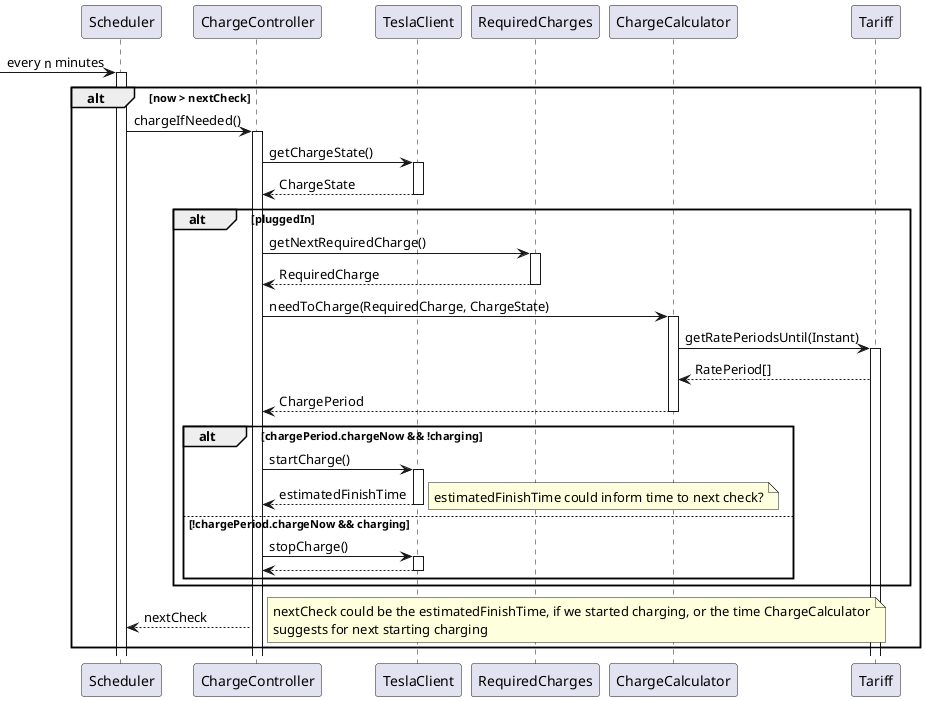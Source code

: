 @startuml
[-> Scheduler: every ""n"" minutes
activate Scheduler

alt now > nextCheck
    Scheduler -> ChargeController: chargeIfNeeded()
    activate ChargeController

    ChargeController -> TeslaClient: getChargeState()
    activate TeslaClient
    ChargeController <-- TeslaClient: ChargeState
    deactivate TeslaClient

    alt pluggedIn
        ChargeController -> RequiredCharges: getNextRequiredCharge()
        activate RequiredCharges
        ChargeController <-- RequiredCharges: RequiredCharge
        deactivate RequiredCharges

        ChargeController -> ChargeCalculator: needToCharge(RequiredCharge, ChargeState)
        activate ChargeCalculator

        ChargeCalculator -> Tariff: getRatePeriodsUntil(Instant)
        activate Tariff
        ChargeCalculator <-- Tariff: RatePeriod[]

        ChargeController <-- ChargeCalculator: ChargePeriod
        deactivate ChargeCalculator

        alt chargePeriod.chargeNow && !charging
            ChargeController -> TeslaClient: startCharge()
            activate TeslaClient
            ChargeController <-- TeslaClient: estimatedFinishTime
            note right: estimatedFinishTime could inform time to next check?
            deactivate TeslaClient
        else !chargePeriod.chargeNow && charging
            ChargeController -> TeslaClient: stopCharge()
            activate TeslaClient
            ChargeController <-- TeslaClient
            deactivate TeslaClient
        end
    end

    Scheduler <-- ChargeController: nextCheck
    note right: nextCheck could be the estimatedFinishTime, if we started charging, or the time ChargeCalculator\nsuggests for next starting charging
end
@enduml
